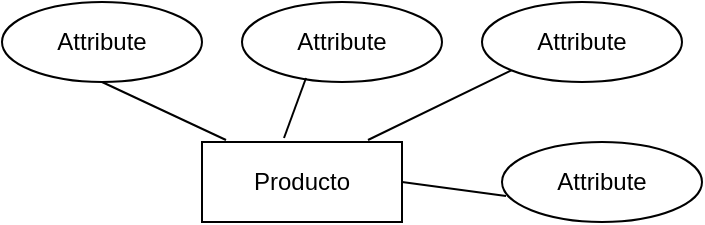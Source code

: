 <mxfile version="14.6.13" type="device"><diagram id="MSfktZY1QqLj7_Q77ngW" name="Página-1"><mxGraphModel dx="852" dy="504" grid="1" gridSize="10" guides="1" tooltips="1" connect="1" arrows="1" fold="1" page="1" pageScale="1" pageWidth="827" pageHeight="1169" math="0" shadow="0"><root><mxCell id="0"/><mxCell id="1" parent="0"/><mxCell id="CKz11npRHB1fd3V0GAck-22" value="Producto" style="whiteSpace=wrap;html=1;align=center;" vertex="1" parent="1"><mxGeometry x="130" y="90" width="100" height="40" as="geometry"/></mxCell><mxCell id="CKz11npRHB1fd3V0GAck-23" value="Attribute" style="ellipse;whiteSpace=wrap;html=1;align=center;" vertex="1" parent="1"><mxGeometry x="30" y="20" width="100" height="40" as="geometry"/></mxCell><mxCell id="CKz11npRHB1fd3V0GAck-24" value="Attribute" style="ellipse;whiteSpace=wrap;html=1;align=center;" vertex="1" parent="1"><mxGeometry x="150" y="20" width="100" height="40" as="geometry"/></mxCell><mxCell id="CKz11npRHB1fd3V0GAck-25" value="Attribute" style="ellipse;whiteSpace=wrap;html=1;align=center;" vertex="1" parent="1"><mxGeometry x="270" y="20" width="100" height="40" as="geometry"/></mxCell><mxCell id="CKz11npRHB1fd3V0GAck-26" value="Attribute" style="ellipse;whiteSpace=wrap;html=1;align=center;" vertex="1" parent="1"><mxGeometry x="280" y="90" width="100" height="40" as="geometry"/></mxCell><mxCell id="CKz11npRHB1fd3V0GAck-27" value="" style="endArrow=none;html=1;rounded=0;exitX=0.5;exitY=1;exitDx=0;exitDy=0;entryX=0.12;entryY=-0.025;entryDx=0;entryDy=0;entryPerimeter=0;" edge="1" parent="1" source="CKz11npRHB1fd3V0GAck-23" target="CKz11npRHB1fd3V0GAck-22"><mxGeometry relative="1" as="geometry"><mxPoint x="40" y="100" as="sourcePoint"/><mxPoint x="200" y="100" as="targetPoint"/></mxGeometry></mxCell><mxCell id="CKz11npRHB1fd3V0GAck-28" value="" style="endArrow=none;html=1;rounded=0;exitX=0.41;exitY=-0.05;exitDx=0;exitDy=0;entryX=0.32;entryY=0.95;entryDx=0;entryDy=0;entryPerimeter=0;exitPerimeter=0;" edge="1" parent="1" source="CKz11npRHB1fd3V0GAck-22" target="CKz11npRHB1fd3V0GAck-24"><mxGeometry relative="1" as="geometry"><mxPoint x="180" y="70" as="sourcePoint"/><mxPoint x="340" y="70" as="targetPoint"/></mxGeometry></mxCell><mxCell id="CKz11npRHB1fd3V0GAck-29" value="" style="endArrow=none;html=1;rounded=0;entryX=0;entryY=1;entryDx=0;entryDy=0;exitX=0.83;exitY=-0.025;exitDx=0;exitDy=0;exitPerimeter=0;" edge="1" parent="1" source="CKz11npRHB1fd3V0GAck-22" target="CKz11npRHB1fd3V0GAck-25"><mxGeometry relative="1" as="geometry"><mxPoint x="290" y="230" as="sourcePoint"/><mxPoint x="290" y="80" as="targetPoint"/></mxGeometry></mxCell><mxCell id="CKz11npRHB1fd3V0GAck-30" value="" style="endArrow=none;html=1;rounded=0;entryX=0.02;entryY=0.675;entryDx=0;entryDy=0;entryPerimeter=0;exitX=1;exitY=0.5;exitDx=0;exitDy=0;" edge="1" parent="1" source="CKz11npRHB1fd3V0GAck-22" target="CKz11npRHB1fd3V0GAck-26"><mxGeometry relative="1" as="geometry"><mxPoint x="170" y="170" as="sourcePoint"/><mxPoint x="330" y="170" as="targetPoint"/></mxGeometry></mxCell></root></mxGraphModel></diagram></mxfile>